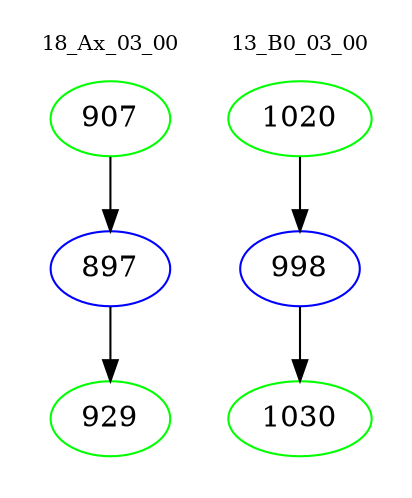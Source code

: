 digraph{
subgraph cluster_0 {
color = white
label = "18_Ax_03_00";
fontsize=10;
T0_907 [label="907", color="green"]
T0_907 -> T0_897 [color="black"]
T0_897 [label="897", color="blue"]
T0_897 -> T0_929 [color="black"]
T0_929 [label="929", color="green"]
}
subgraph cluster_1 {
color = white
label = "13_B0_03_00";
fontsize=10;
T1_1020 [label="1020", color="green"]
T1_1020 -> T1_998 [color="black"]
T1_998 [label="998", color="blue"]
T1_998 -> T1_1030 [color="black"]
T1_1030 [label="1030", color="green"]
}
}
